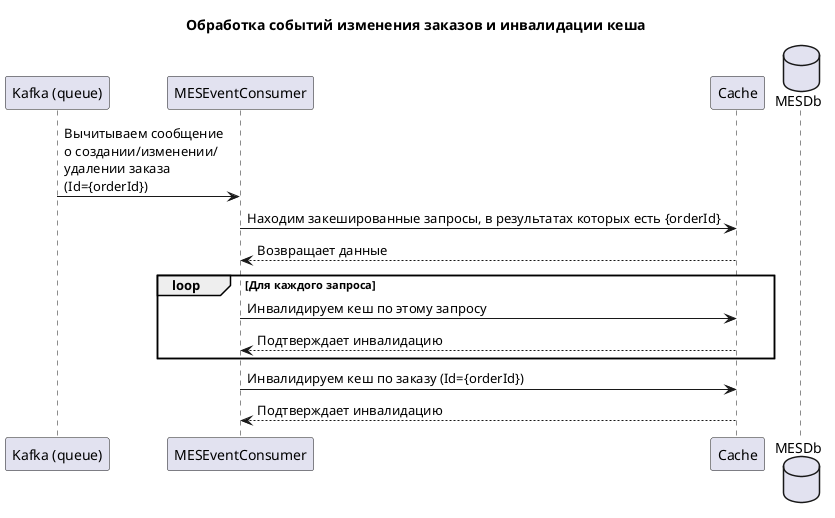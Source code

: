 ﻿@startuml
title Обработка событий изменения заказов и инвалидации кеша

participant Kafka as "Kafka (queue)"
participant MESEventConsumer
participant Cache
database MESDb

Kafka -> MESEventConsumer: Вычитываем сообщение\nо создании/изменении/\nудалении заказа\n(Id={orderId})
MESEventConsumer -> Cache: Находим закешированные запросы, в результатах которых есть {orderId}
Cache --> MESEventConsumer: Возвращает данные

loop Для каждого запроса
    MESEventConsumer -> Cache: Инвалидируем кеш по этому запросу 
    Cache --> MESEventConsumer: Подтверждает инвалидацию
end

MESEventConsumer -> Cache: Инвалидируем кеш по заказу (Id={orderId})
Cache --> MESEventConsumer: Подтверждает инвалидацию

@enduml
